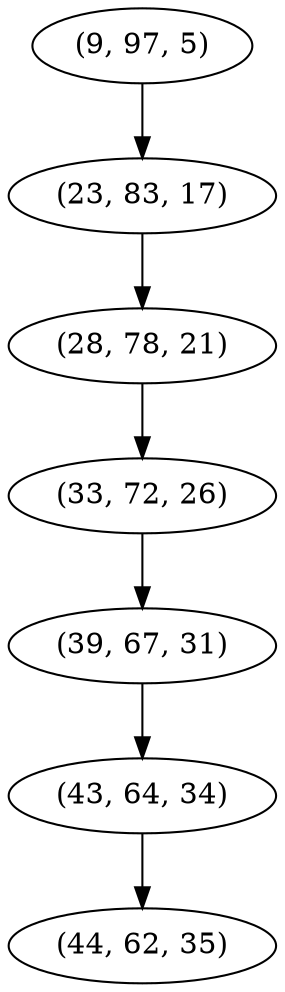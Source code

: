 digraph tree {
    "(9, 97, 5)";
    "(23, 83, 17)";
    "(28, 78, 21)";
    "(33, 72, 26)";
    "(39, 67, 31)";
    "(43, 64, 34)";
    "(44, 62, 35)";
    "(9, 97, 5)" -> "(23, 83, 17)";
    "(23, 83, 17)" -> "(28, 78, 21)";
    "(28, 78, 21)" -> "(33, 72, 26)";
    "(33, 72, 26)" -> "(39, 67, 31)";
    "(39, 67, 31)" -> "(43, 64, 34)";
    "(43, 64, 34)" -> "(44, 62, 35)";
}
